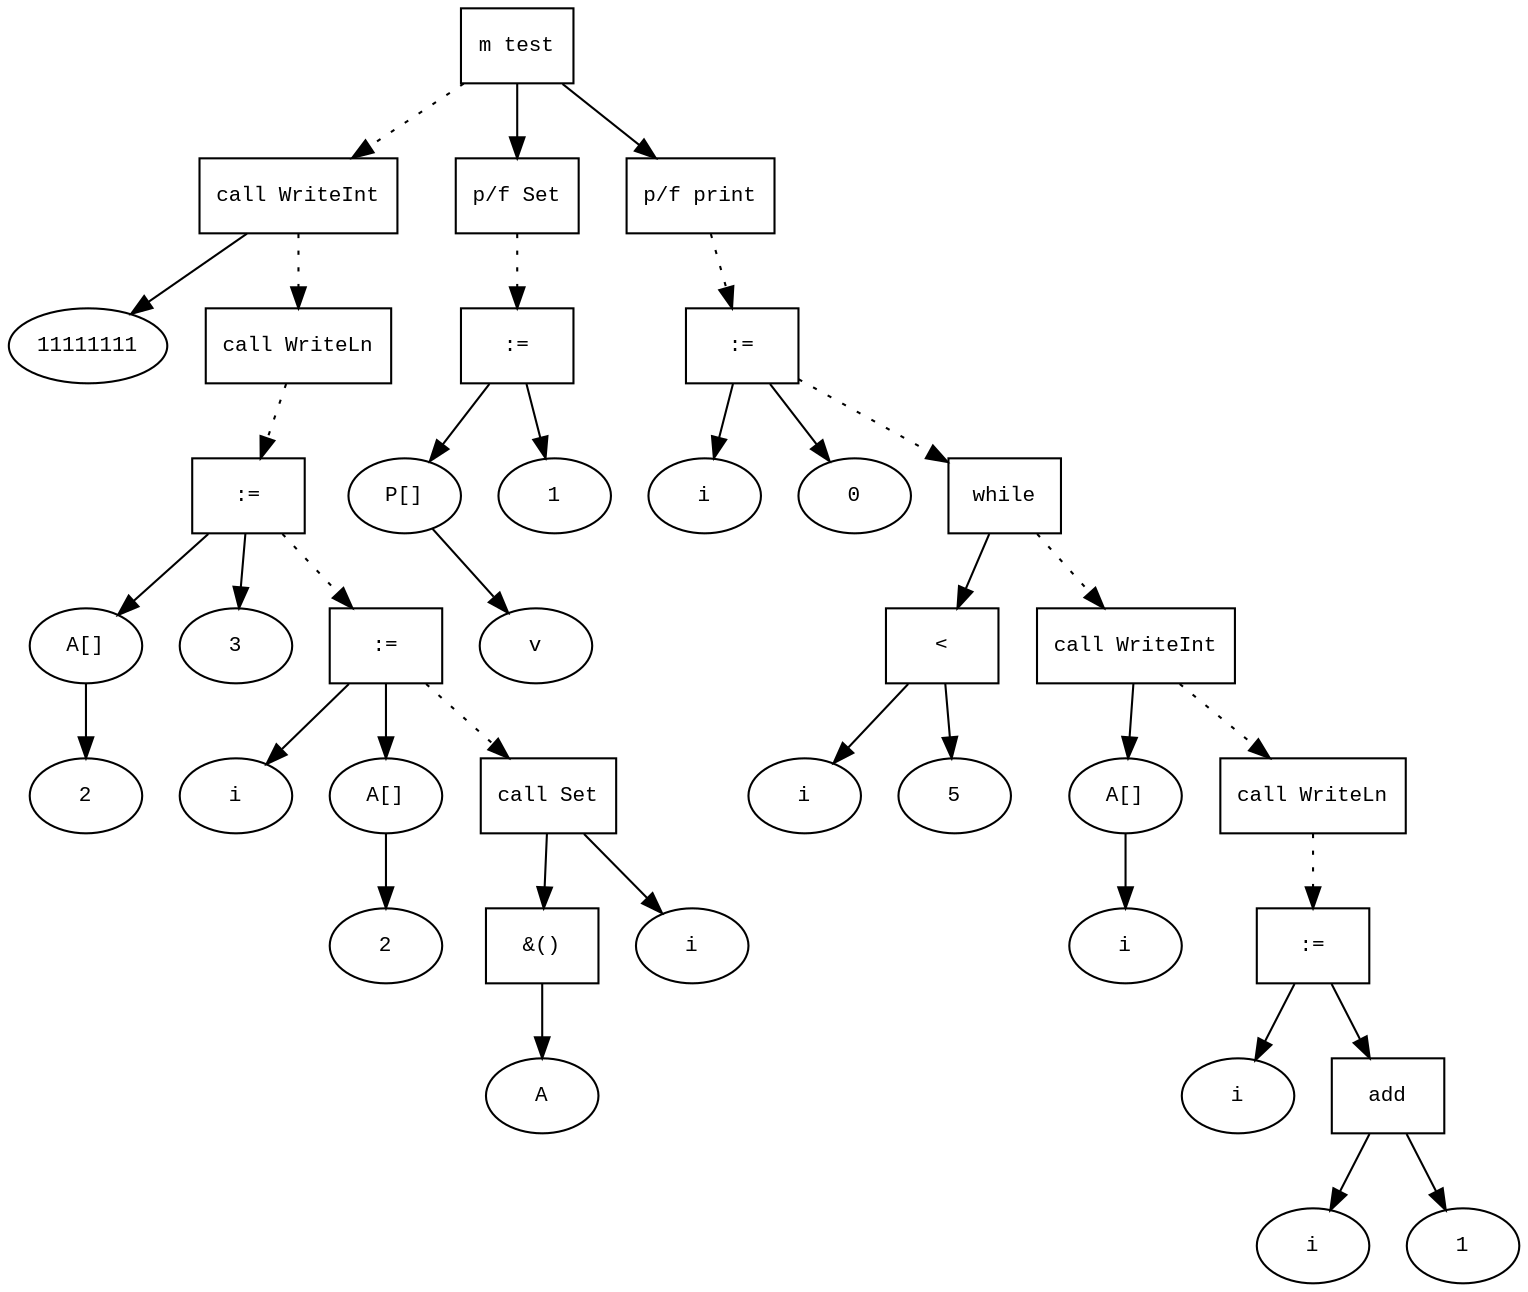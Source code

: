 digraph AST {
  graph [fontname="Times New Roman",fontsize=10];
  node  [fontname="Courier New",fontsize=10];
  edge  [fontname="Times New Roman",fontsize=10];

  node0 [label="m test",shape=box];
  node25 [label="call WriteInt",shape=box];
  node26 [label="11111111",shape=ellipse];
  node25->node26;
  node0 -> node25 [style=dotted];
  node28 [label="call WriteLn",shape=box];
  node25 -> node28 [style=dotted];
  node33 [label=":=",shape=box];
  node30 [label="A[]",shape=ellipse];
  node31 [label="2",shape=ellipse];
  node30-> node31;
  node33->node30;
  node32 [label="3",shape=ellipse];
  node33->node32;
  node28 -> node33 [style=dotted];
  node37 [label=":=",shape=box];
  node34 [label="i",shape=ellipse];
  node37->node34;
  node35 [label="A[]",shape=ellipse];
  node36 [label="2",shape=ellipse];
  node35-> node36;
  node37->node35;
  node33 -> node37 [style=dotted];
  node38 [label="call Set",shape=box];
  node40 [label="&()",shape=box];
  node39 [label="A",shape=ellipse];
  node40->node39;
  node38->node40;
  node41 [label="i",shape=ellipse];
  node38->node41;
  node37 -> node38 [style=dotted];
  node1 [label="p/f Set",shape=box];
  node5 [label=":=",shape=box];
  node2 [label="P[]",shape=ellipse];
  node3 [label="v",shape=ellipse];
  node2-> node3;
  node5->node2;
  node4 [label="1",shape=ellipse];
  node5->node4;
  node1 -> node5 [style=dotted];
  node0 -> node1;
  node6 [label="p/f print",shape=box];
  node9 [label=":=",shape=box];
  node7 [label="i",shape=ellipse];
  node9->node7;
  node8 [label="0",shape=ellipse];
  node9->node8;
  node6 -> node9 [style=dotted];
  node24 [label="while",shape=box];
  node12 [label="<",shape=box];
  node10 [label="i",shape=ellipse];
  node12->node10;
  node11 [label="5",shape=ellipse];
  node12->node11;
  node24->node12;
  node13 [label="call WriteInt",shape=box];
  node14 [label="A[]",shape=ellipse];
  node15 [label="i",shape=ellipse];
  node14-> node15;
  node13->node14;
  node24 -> node13 [style=dotted];
  node17 [label="call WriteLn",shape=box];
  node13 -> node17 [style=dotted];
  node23 [label=":=",shape=box];
  node19 [label="i",shape=ellipse];
  node23->node19;
  node22 [label="add",shape=box];
  node20 [label="i",shape=ellipse];
  node22->node20;
  node21 [label="1",shape=ellipse];
  node22->node21;
  node23->node22;
  node17 -> node23 [style=dotted];
  node9 -> node24 [style=dotted];
  node0 -> node6;
}
